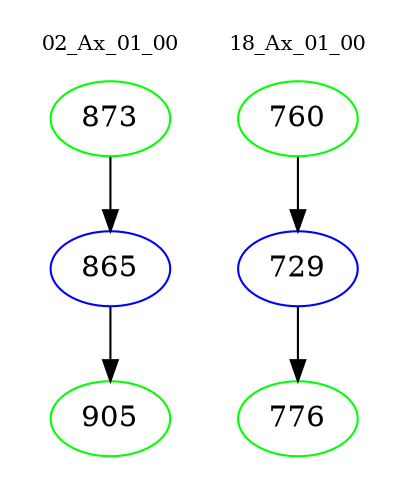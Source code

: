 digraph{
subgraph cluster_0 {
color = white
label = "02_Ax_01_00";
fontsize=10;
T0_873 [label="873", color="green"]
T0_873 -> T0_865 [color="black"]
T0_865 [label="865", color="blue"]
T0_865 -> T0_905 [color="black"]
T0_905 [label="905", color="green"]
}
subgraph cluster_1 {
color = white
label = "18_Ax_01_00";
fontsize=10;
T1_760 [label="760", color="green"]
T1_760 -> T1_729 [color="black"]
T1_729 [label="729", color="blue"]
T1_729 -> T1_776 [color="black"]
T1_776 [label="776", color="green"]
}
}
